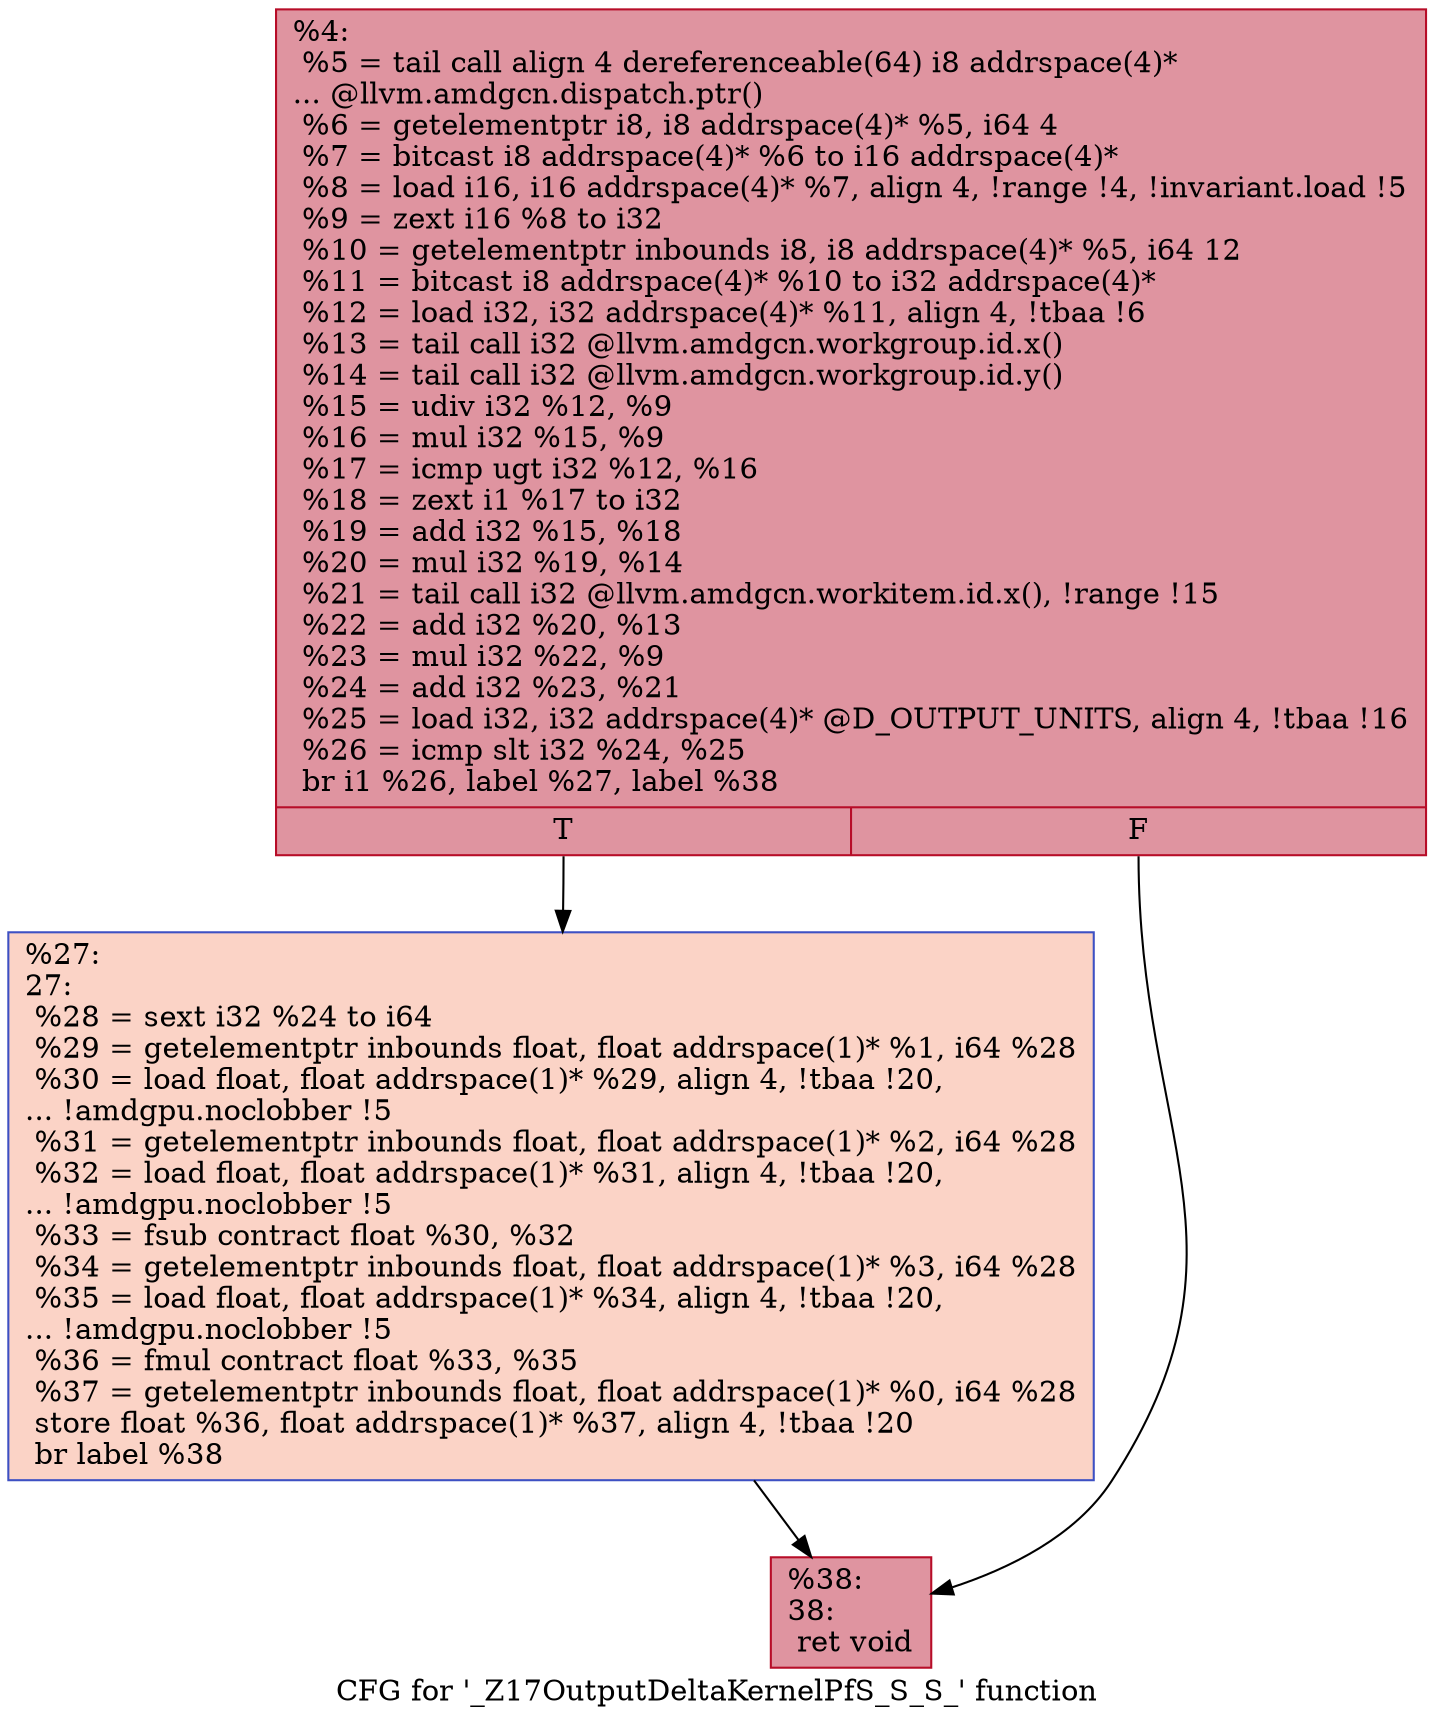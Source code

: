 digraph "CFG for '_Z17OutputDeltaKernelPfS_S_S_' function" {
	label="CFG for '_Z17OutputDeltaKernelPfS_S_S_' function";

	Node0x5d5b3b0 [shape=record,color="#b70d28ff", style=filled, fillcolor="#b70d2870",label="{%4:\l  %5 = tail call align 4 dereferenceable(64) i8 addrspace(4)*\l... @llvm.amdgcn.dispatch.ptr()\l  %6 = getelementptr i8, i8 addrspace(4)* %5, i64 4\l  %7 = bitcast i8 addrspace(4)* %6 to i16 addrspace(4)*\l  %8 = load i16, i16 addrspace(4)* %7, align 4, !range !4, !invariant.load !5\l  %9 = zext i16 %8 to i32\l  %10 = getelementptr inbounds i8, i8 addrspace(4)* %5, i64 12\l  %11 = bitcast i8 addrspace(4)* %10 to i32 addrspace(4)*\l  %12 = load i32, i32 addrspace(4)* %11, align 4, !tbaa !6\l  %13 = tail call i32 @llvm.amdgcn.workgroup.id.x()\l  %14 = tail call i32 @llvm.amdgcn.workgroup.id.y()\l  %15 = udiv i32 %12, %9\l  %16 = mul i32 %15, %9\l  %17 = icmp ugt i32 %12, %16\l  %18 = zext i1 %17 to i32\l  %19 = add i32 %15, %18\l  %20 = mul i32 %19, %14\l  %21 = tail call i32 @llvm.amdgcn.workitem.id.x(), !range !15\l  %22 = add i32 %20, %13\l  %23 = mul i32 %22, %9\l  %24 = add i32 %23, %21\l  %25 = load i32, i32 addrspace(4)* @D_OUTPUT_UNITS, align 4, !tbaa !16\l  %26 = icmp slt i32 %24, %25\l  br i1 %26, label %27, label %38\l|{<s0>T|<s1>F}}"];
	Node0x5d5b3b0:s0 -> Node0x5d5d7a0;
	Node0x5d5b3b0:s1 -> Node0x5d5d830;
	Node0x5d5d7a0 [shape=record,color="#3d50c3ff", style=filled, fillcolor="#f59c7d70",label="{%27:\l27:                                               \l  %28 = sext i32 %24 to i64\l  %29 = getelementptr inbounds float, float addrspace(1)* %1, i64 %28\l  %30 = load float, float addrspace(1)* %29, align 4, !tbaa !20,\l... !amdgpu.noclobber !5\l  %31 = getelementptr inbounds float, float addrspace(1)* %2, i64 %28\l  %32 = load float, float addrspace(1)* %31, align 4, !tbaa !20,\l... !amdgpu.noclobber !5\l  %33 = fsub contract float %30, %32\l  %34 = getelementptr inbounds float, float addrspace(1)* %3, i64 %28\l  %35 = load float, float addrspace(1)* %34, align 4, !tbaa !20,\l... !amdgpu.noclobber !5\l  %36 = fmul contract float %33, %35\l  %37 = getelementptr inbounds float, float addrspace(1)* %0, i64 %28\l  store float %36, float addrspace(1)* %37, align 4, !tbaa !20\l  br label %38\l}"];
	Node0x5d5d7a0 -> Node0x5d5d830;
	Node0x5d5d830 [shape=record,color="#b70d28ff", style=filled, fillcolor="#b70d2870",label="{%38:\l38:                                               \l  ret void\l}"];
}
